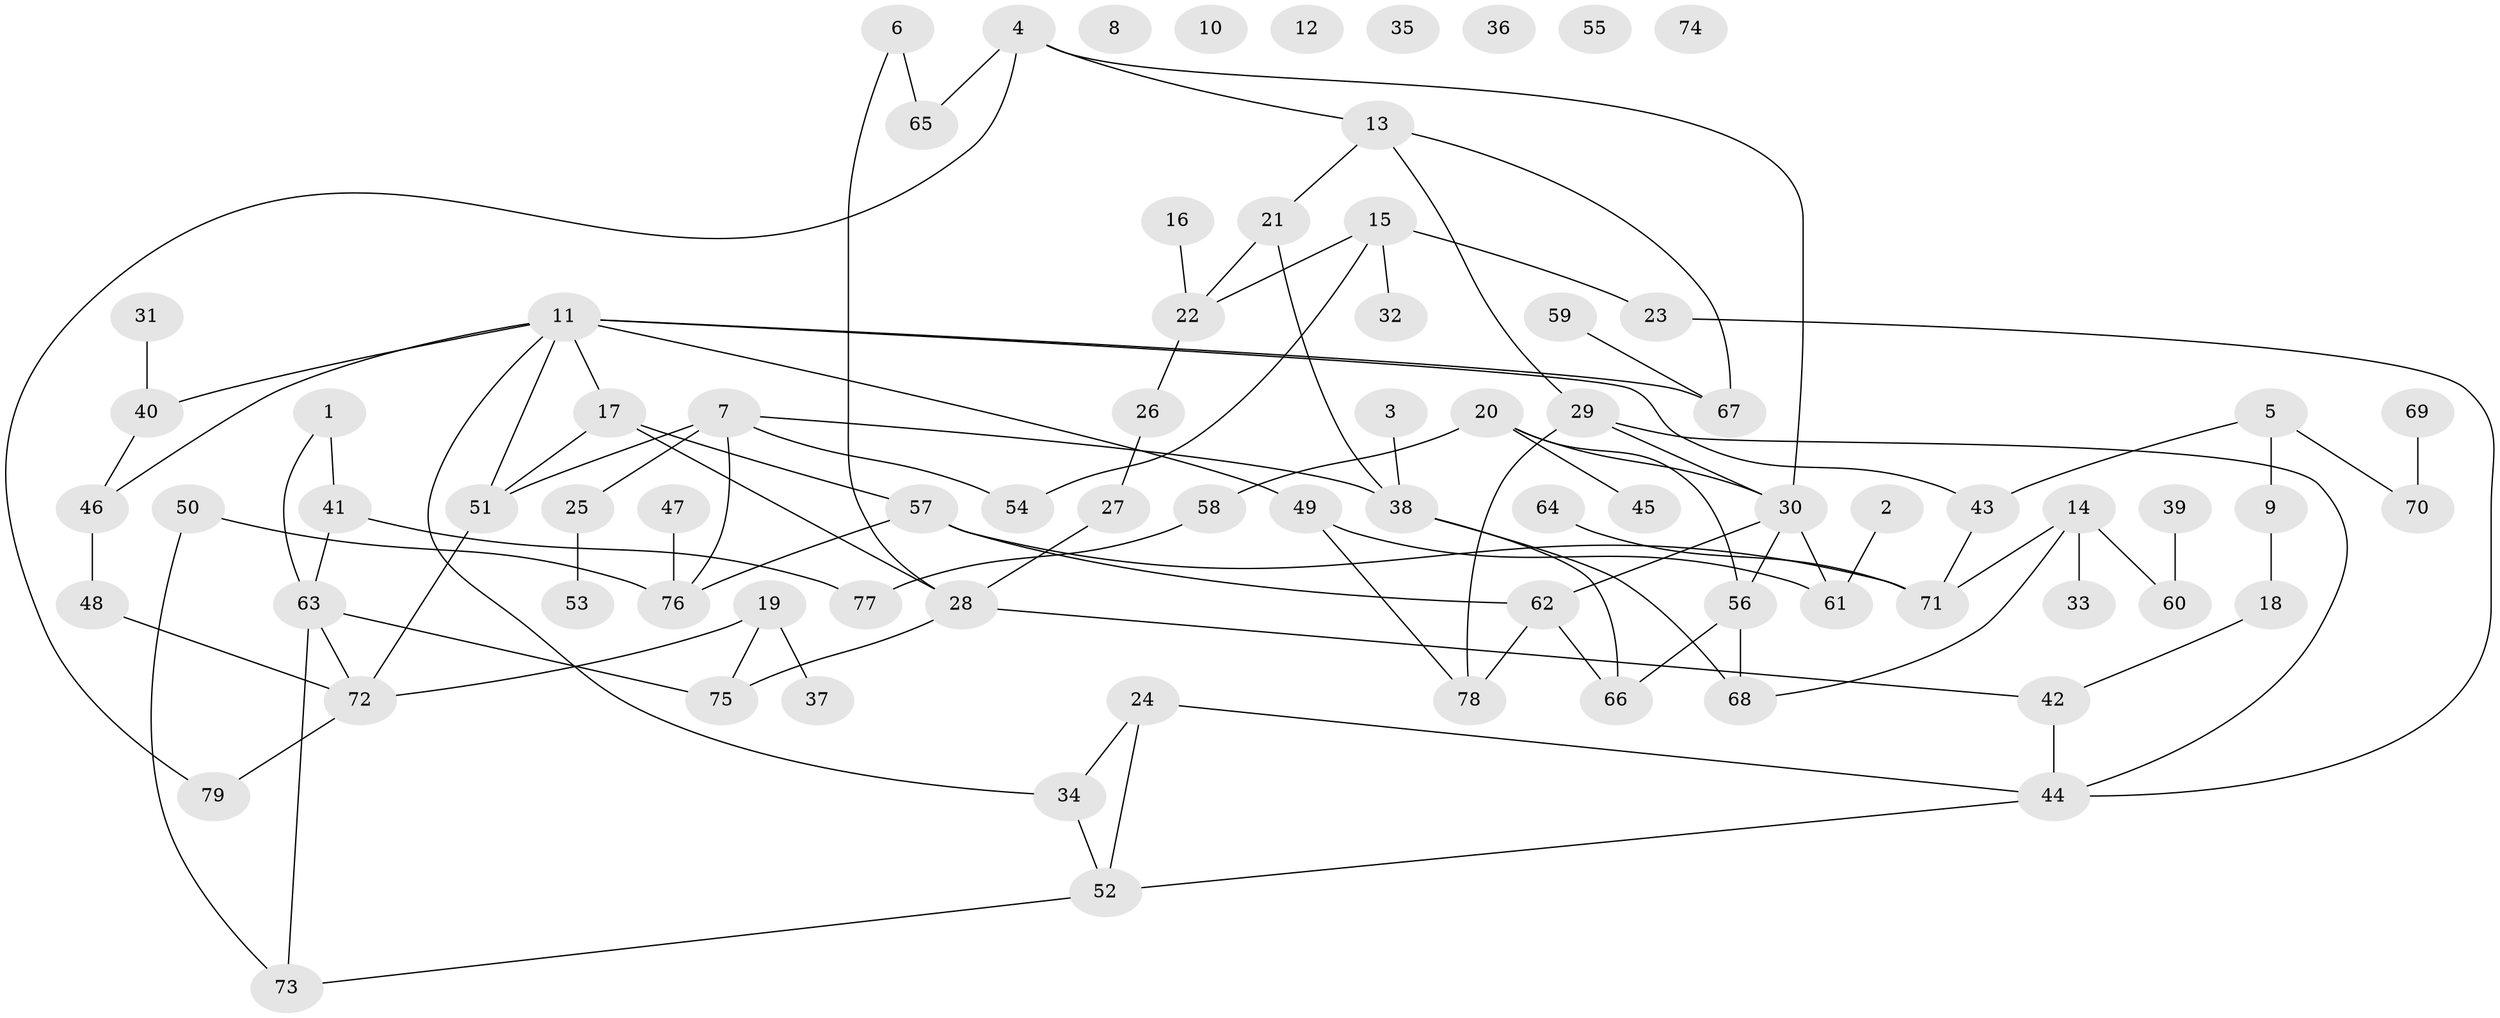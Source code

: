 // Generated by graph-tools (version 1.1) at 2025/00/03/09/25 03:00:52]
// undirected, 79 vertices, 103 edges
graph export_dot {
graph [start="1"]
  node [color=gray90,style=filled];
  1;
  2;
  3;
  4;
  5;
  6;
  7;
  8;
  9;
  10;
  11;
  12;
  13;
  14;
  15;
  16;
  17;
  18;
  19;
  20;
  21;
  22;
  23;
  24;
  25;
  26;
  27;
  28;
  29;
  30;
  31;
  32;
  33;
  34;
  35;
  36;
  37;
  38;
  39;
  40;
  41;
  42;
  43;
  44;
  45;
  46;
  47;
  48;
  49;
  50;
  51;
  52;
  53;
  54;
  55;
  56;
  57;
  58;
  59;
  60;
  61;
  62;
  63;
  64;
  65;
  66;
  67;
  68;
  69;
  70;
  71;
  72;
  73;
  74;
  75;
  76;
  77;
  78;
  79;
  1 -- 41;
  1 -- 63;
  2 -- 61;
  3 -- 38;
  4 -- 13;
  4 -- 30;
  4 -- 65;
  4 -- 79;
  5 -- 9;
  5 -- 43;
  5 -- 70;
  6 -- 28;
  6 -- 65;
  7 -- 25;
  7 -- 38;
  7 -- 51;
  7 -- 54;
  7 -- 76;
  9 -- 18;
  11 -- 17;
  11 -- 34;
  11 -- 40;
  11 -- 43;
  11 -- 46;
  11 -- 49;
  11 -- 51;
  11 -- 67;
  13 -- 21;
  13 -- 29;
  13 -- 67;
  14 -- 33;
  14 -- 60;
  14 -- 68;
  14 -- 71;
  15 -- 22;
  15 -- 23;
  15 -- 32;
  15 -- 54;
  16 -- 22;
  17 -- 28;
  17 -- 51;
  17 -- 57;
  18 -- 42;
  19 -- 37;
  19 -- 72;
  19 -- 75;
  20 -- 30;
  20 -- 45;
  20 -- 56;
  20 -- 58;
  21 -- 22;
  21 -- 38;
  22 -- 26;
  23 -- 44;
  24 -- 34;
  24 -- 44;
  24 -- 52;
  25 -- 53;
  26 -- 27;
  27 -- 28;
  28 -- 42;
  28 -- 75;
  29 -- 30;
  29 -- 44;
  29 -- 78;
  30 -- 56;
  30 -- 61;
  30 -- 62;
  31 -- 40;
  34 -- 52;
  38 -- 66;
  38 -- 68;
  39 -- 60;
  40 -- 46;
  41 -- 63;
  41 -- 77;
  42 -- 44;
  43 -- 71;
  44 -- 52;
  46 -- 48;
  47 -- 76;
  48 -- 72;
  49 -- 61;
  49 -- 78;
  50 -- 73;
  50 -- 76;
  51 -- 72;
  52 -- 73;
  56 -- 66;
  56 -- 68;
  57 -- 62;
  57 -- 71;
  57 -- 76;
  58 -- 77;
  59 -- 67;
  62 -- 66;
  62 -- 78;
  63 -- 72;
  63 -- 73;
  63 -- 75;
  64 -- 71;
  69 -- 70;
  72 -- 79;
}
